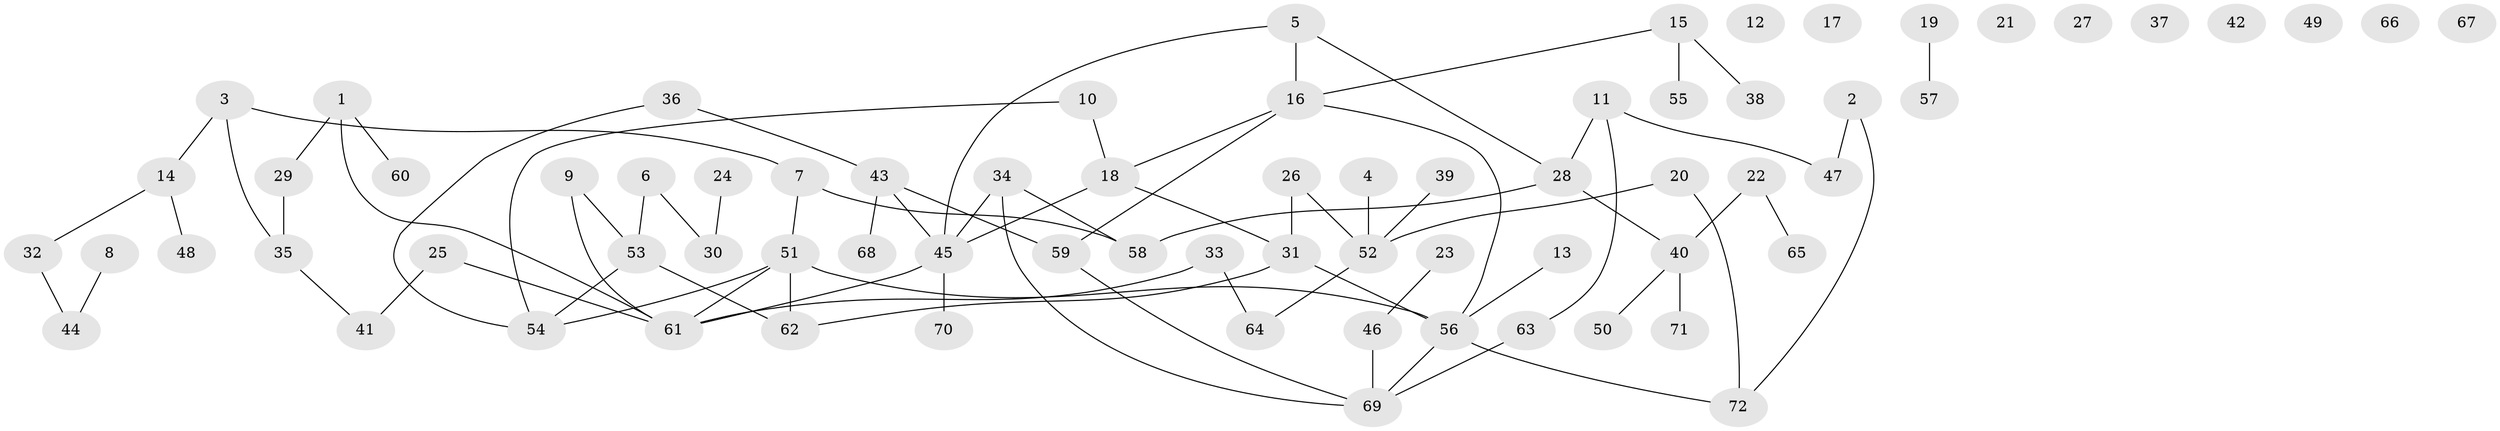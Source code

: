 // coarse degree distribution, {3: 0.2571428571428571, 1: 0.2571428571428571, 2: 0.17142857142857143, 4: 0.17142857142857143, 6: 0.02857142857142857, 5: 0.08571428571428572, 11: 0.02857142857142857}
// Generated by graph-tools (version 1.1) at 2025/48/03/04/25 22:48:10]
// undirected, 72 vertices, 80 edges
graph export_dot {
  node [color=gray90,style=filled];
  1;
  2;
  3;
  4;
  5;
  6;
  7;
  8;
  9;
  10;
  11;
  12;
  13;
  14;
  15;
  16;
  17;
  18;
  19;
  20;
  21;
  22;
  23;
  24;
  25;
  26;
  27;
  28;
  29;
  30;
  31;
  32;
  33;
  34;
  35;
  36;
  37;
  38;
  39;
  40;
  41;
  42;
  43;
  44;
  45;
  46;
  47;
  48;
  49;
  50;
  51;
  52;
  53;
  54;
  55;
  56;
  57;
  58;
  59;
  60;
  61;
  62;
  63;
  64;
  65;
  66;
  67;
  68;
  69;
  70;
  71;
  72;
  1 -- 29;
  1 -- 60;
  1 -- 61;
  2 -- 47;
  2 -- 72;
  3 -- 7;
  3 -- 14;
  3 -- 35;
  4 -- 52;
  5 -- 16;
  5 -- 28;
  5 -- 45;
  6 -- 30;
  6 -- 53;
  7 -- 51;
  7 -- 58;
  8 -- 44;
  9 -- 53;
  9 -- 61;
  10 -- 18;
  10 -- 54;
  11 -- 28;
  11 -- 47;
  11 -- 63;
  13 -- 56;
  14 -- 32;
  14 -- 48;
  15 -- 16;
  15 -- 38;
  15 -- 55;
  16 -- 18;
  16 -- 56;
  16 -- 59;
  18 -- 31;
  18 -- 45;
  19 -- 57;
  20 -- 52;
  20 -- 72;
  22 -- 40;
  22 -- 65;
  23 -- 46;
  24 -- 30;
  25 -- 41;
  25 -- 61;
  26 -- 31;
  26 -- 52;
  28 -- 40;
  28 -- 58;
  29 -- 35;
  31 -- 56;
  31 -- 62;
  32 -- 44;
  33 -- 61;
  33 -- 64;
  34 -- 45;
  34 -- 58;
  34 -- 69;
  35 -- 41;
  36 -- 43;
  36 -- 54;
  39 -- 52;
  40 -- 50;
  40 -- 71;
  43 -- 45;
  43 -- 59;
  43 -- 68;
  45 -- 61;
  45 -- 70;
  46 -- 69;
  51 -- 54;
  51 -- 56;
  51 -- 61;
  51 -- 62;
  52 -- 64;
  53 -- 54;
  53 -- 62;
  56 -- 69;
  56 -- 72;
  59 -- 69;
  63 -- 69;
}
